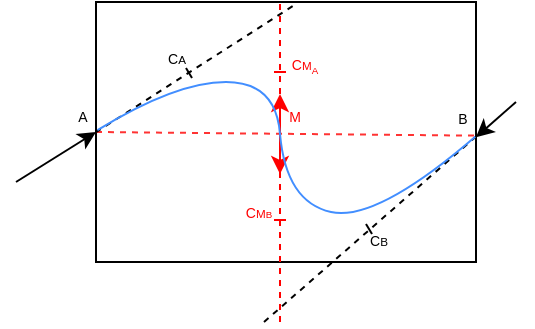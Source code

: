 <mxfile version="15.7.3" type="device"><diagram id="AeSSjgOF4GyBnLtGIhm4" name="Page-1"><mxGraphModel dx="276" dy="153" grid="1" gridSize="10" guides="1" tooltips="1" connect="1" arrows="1" fold="1" page="1" pageScale="1" pageWidth="850" pageHeight="1100" math="0" shadow="0"><root><mxCell id="0"/><mxCell id="1" parent="0"/><mxCell id="uvrR0ScTXflCTz-e2uj9-1" value="" style="endArrow=classic;html=1;rounded=0;entryX=0;entryY=0.5;entryDx=0;entryDy=0;" parent="1" target="uvrR0ScTXflCTz-e2uj9-2" edge="1"><mxGeometry width="50" height="50" relative="1" as="geometry"><mxPoint x="240" y="400" as="sourcePoint"/><mxPoint x="300" y="440" as="targetPoint"/></mxGeometry></mxCell><mxCell id="uvrR0ScTXflCTz-e2uj9-2" value="" style="rounded=0;whiteSpace=wrap;html=1;" parent="1" vertex="1"><mxGeometry x="280" y="310" width="190" height="130" as="geometry"/></mxCell><mxCell id="uvrR0ScTXflCTz-e2uj9-3" value="" style="endArrow=classic;html=1;rounded=0;entryX=1;entryY=0.52;entryDx=0;entryDy=0;entryPerimeter=0;" parent="1" edge="1" target="uvrR0ScTXflCTz-e2uj9-2"><mxGeometry width="50" height="50" relative="1" as="geometry"><mxPoint x="490" y="360" as="sourcePoint"/><mxPoint x="470" y="373" as="targetPoint"/></mxGeometry></mxCell><mxCell id="uvrR0ScTXflCTz-e2uj9-14" value="A" style="text;html=1;align=center;verticalAlign=middle;resizable=0;points=[];autosize=1;strokeColor=none;fillColor=none;fontSize=7;" parent="1" vertex="1"><mxGeometry x="263" y="363" width="20" height="10" as="geometry"/></mxCell><mxCell id="uvrR0ScTXflCTz-e2uj9-15" value="B" style="text;html=1;align=center;verticalAlign=middle;resizable=0;points=[];autosize=1;strokeColor=none;fillColor=none;fontSize=7;" parent="1" vertex="1"><mxGeometry x="453" y="364" width="20" height="10" as="geometry"/></mxCell><mxCell id="uvrR0ScTXflCTz-e2uj9-18" value="C&lt;span style=&quot;font-size: 5.833px&quot;&gt;A&lt;/span&gt;" style="text;html=1;align=center;verticalAlign=middle;resizable=0;points=[];autosize=1;strokeColor=none;fillColor=none;fontSize=7;" parent="1" vertex="1"><mxGeometry x="310" y="334" width="20" height="10" as="geometry"/></mxCell><mxCell id="uvrR0ScTXflCTz-e2uj9-20" value="" style="endArrow=none;html=1;rounded=0;fontSize=7;strokeColor=#FF0000;dashed=1;" parent="1" edge="1"><mxGeometry width="50" height="50" relative="1" as="geometry"><mxPoint x="372" y="311" as="sourcePoint"/><mxPoint x="372" y="471" as="targetPoint"/></mxGeometry></mxCell><mxCell id="uvrR0ScTXflCTz-e2uj9-24" value="" style="endArrow=none;html=1;rounded=0;dashed=1;strokeColor=#FF3333;exitX=0;exitY=0.5;exitDx=0;exitDy=0;entryX=0.999;entryY=0.514;entryDx=0;entryDy=0;entryPerimeter=0;" parent="1" source="uvrR0ScTXflCTz-e2uj9-2" target="uvrR0ScTXflCTz-e2uj9-2" edge="1"><mxGeometry width="50" height="50" relative="1" as="geometry"><mxPoint x="325.53" y="319.35" as="sourcePoint"/><mxPoint x="479.81" y="409.31" as="targetPoint"/></mxGeometry></mxCell><mxCell id="FlYlrlpsCUgQJuPj1AmR-1" value="" style="endArrow=none;html=1;rounded=0;dashed=1;exitX=0.841;exitY=1.223;exitDx=0;exitDy=0;exitPerimeter=0;" edge="1" parent="1" source="uvrR0ScTXflCTz-e2uj9-14"><mxGeometry width="50" height="50" relative="1" as="geometry"><mxPoint x="360" y="400" as="sourcePoint"/><mxPoint x="380" y="311" as="targetPoint"/></mxGeometry></mxCell><mxCell id="FlYlrlpsCUgQJuPj1AmR-2" value="" style="endArrow=none;html=1;rounded=0;dashed=1;entryX=0.998;entryY=0.52;entryDx=0;entryDy=0;entryPerimeter=0;" edge="1" parent="1" target="uvrR0ScTXflCTz-e2uj9-2"><mxGeometry width="50" height="50" relative="1" as="geometry"><mxPoint x="364" y="470" as="sourcePoint"/><mxPoint x="470" y="375.77" as="targetPoint"/></mxGeometry></mxCell><mxCell id="FlYlrlpsCUgQJuPj1AmR-3" value="&lt;font color=&quot;#ff0000&quot;&gt;M&lt;/font&gt;" style="text;html=1;align=center;verticalAlign=middle;resizable=0;points=[];autosize=1;strokeColor=none;fillColor=none;fontSize=7;" vertex="1" parent="1"><mxGeometry x="369" y="363" width="20" height="10" as="geometry"/></mxCell><mxCell id="FlYlrlpsCUgQJuPj1AmR-4" value="" style="endArrow=none;html=1;rounded=0;fontColor=#FF0000;strokeColor=#000000;" edge="1" parent="1"><mxGeometry width="50" height="50" relative="1" as="geometry"><mxPoint x="328" y="348" as="sourcePoint"/><mxPoint x="325" y="343" as="targetPoint"/></mxGeometry></mxCell><mxCell id="FlYlrlpsCUgQJuPj1AmR-6" value="C&lt;span style=&quot;font-size: 5.833px&quot;&gt;M&lt;sub&gt;A&lt;/sub&gt;&lt;/span&gt;" style="text;html=1;align=center;verticalAlign=middle;resizable=0;points=[];autosize=1;strokeColor=none;fillColor=none;fontSize=7;fontColor=#FF0000;" vertex="1" parent="1"><mxGeometry x="369" y="332" width="30" height="20" as="geometry"/></mxCell><mxCell id="FlYlrlpsCUgQJuPj1AmR-5" value="" style="endArrow=none;html=1;rounded=0;fontColor=#FF0000;strokeColor=#FF0000;" edge="1" parent="1"><mxGeometry width="50" height="50" relative="1" as="geometry"><mxPoint x="375" y="345" as="sourcePoint"/><mxPoint x="369" y="345" as="targetPoint"/></mxGeometry></mxCell><mxCell id="FlYlrlpsCUgQJuPj1AmR-7" value="" style="endArrow=none;html=1;rounded=0;fontColor=#FF0000;strokeColor=#FF0000;" edge="1" parent="1"><mxGeometry width="50" height="50" relative="1" as="geometry"><mxPoint x="375" y="419.0" as="sourcePoint"/><mxPoint x="369" y="419.0" as="targetPoint"/></mxGeometry></mxCell><mxCell id="FlYlrlpsCUgQJuPj1AmR-8" value="C&lt;span style=&quot;font-size: 5.833px&quot;&gt;M&lt;/span&gt;&lt;span style=&quot;font-size: 4.861px&quot;&gt;B&lt;/span&gt;" style="text;html=1;align=center;verticalAlign=middle;resizable=0;points=[];autosize=1;strokeColor=none;fillColor=none;fontSize=7;fontColor=#FF0000;" vertex="1" parent="1"><mxGeometry x="346" y="411" width="30" height="10" as="geometry"/></mxCell><mxCell id="FlYlrlpsCUgQJuPj1AmR-9" value="" style="endArrow=none;html=1;rounded=0;fontColor=#FF0000;strokeColor=#000000;" edge="1" parent="1"><mxGeometry width="50" height="50" relative="1" as="geometry"><mxPoint x="418" y="426.0" as="sourcePoint"/><mxPoint x="415" y="421.0" as="targetPoint"/></mxGeometry></mxCell><mxCell id="FlYlrlpsCUgQJuPj1AmR-10" value="C&lt;span style=&quot;font-size: 5.833px&quot;&gt;B&lt;/span&gt;" style="text;html=1;align=center;verticalAlign=middle;resizable=0;points=[];autosize=1;strokeColor=none;fillColor=none;fontSize=7;" vertex="1" parent="1"><mxGeometry x="411" y="425" width="20" height="10" as="geometry"/></mxCell><mxCell id="FlYlrlpsCUgQJuPj1AmR-13" value="" style="endArrow=classic;html=1;rounded=0;strokeColor=#FF0000;" edge="1" parent="1"><mxGeometry width="50" height="50" relative="1" as="geometry"><mxPoint x="372" y="376" as="sourcePoint"/><mxPoint x="372" y="356" as="targetPoint"/></mxGeometry></mxCell><mxCell id="FlYlrlpsCUgQJuPj1AmR-11" value="" style="curved=1;endArrow=none;html=1;rounded=0;fontColor=#FF0000;strokeColor=#428EFF;endFill=0;exitX=0.887;exitY=1.107;exitDx=0;exitDy=0;exitPerimeter=0;" edge="1" parent="1" source="uvrR0ScTXflCTz-e2uj9-14"><mxGeometry width="50" height="50" relative="1" as="geometry"><mxPoint x="360" y="410" as="sourcePoint"/><mxPoint x="372" y="376" as="targetPoint"/><Array as="points"><mxPoint x="320" y="350"/><mxPoint x="370" y="350"/></Array></mxGeometry></mxCell><mxCell id="FlYlrlpsCUgQJuPj1AmR-15" value="" style="endArrow=classic;html=1;rounded=0;strokeColor=#FF0000;" edge="1" parent="1"><mxGeometry width="50" height="50" relative="1" as="geometry"><mxPoint x="372" y="376" as="sourcePoint"/><mxPoint x="372" y="396" as="targetPoint"/></mxGeometry></mxCell><mxCell id="FlYlrlpsCUgQJuPj1AmR-12" value="" style="curved=1;endArrow=none;html=1;rounded=0;fontColor=#FF0000;strokeColor=#428EFF;endFill=0;entryX=0.998;entryY=0.518;entryDx=0;entryDy=0;entryPerimeter=0;" edge="1" parent="1" target="uvrR0ScTXflCTz-e2uj9-2"><mxGeometry width="50" height="50" relative="1" as="geometry"><mxPoint x="372" y="376" as="sourcePoint"/><mxPoint x="382" y="386" as="targetPoint"/><Array as="points"><mxPoint x="375" y="410"/><mxPoint x="420" y="420"/></Array></mxGeometry></mxCell></root></mxGraphModel></diagram></mxfile>